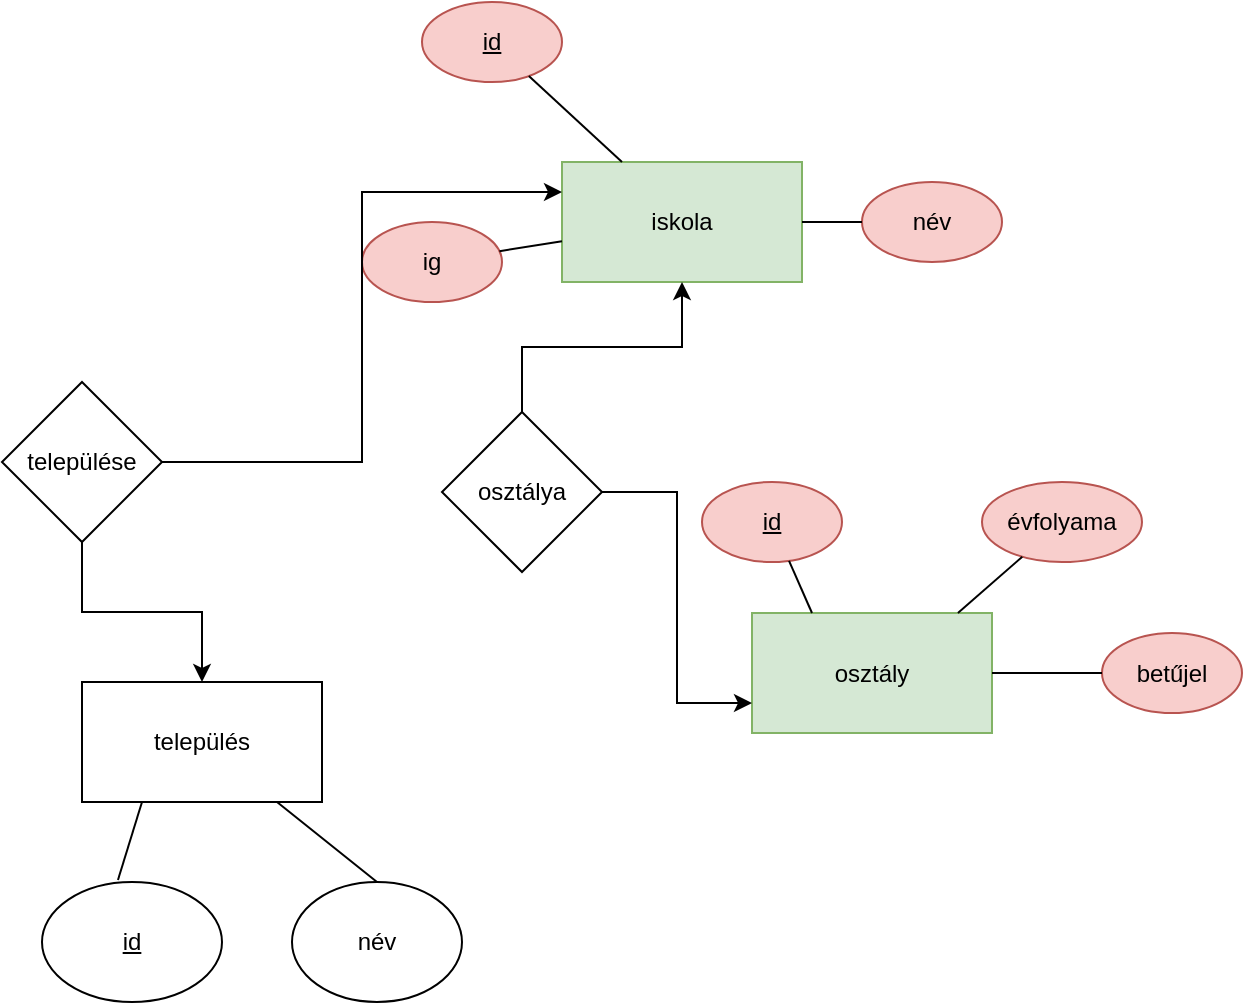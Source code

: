<mxfile version="21.7.4" type="device">
  <diagram name="1 oldal" id="ouqEcHBLdlc2p5KTsxNf">
    <mxGraphModel dx="1434" dy="790" grid="1" gridSize="10" guides="1" tooltips="1" connect="1" arrows="1" fold="1" page="1" pageScale="1" pageWidth="827" pageHeight="1169" math="0" shadow="0">
      <root>
        <mxCell id="0" />
        <mxCell id="1" parent="0" />
        <mxCell id="l4q1xyiKDczFjCE2H8hS-1" value="iskola" style="rounded=0;whiteSpace=wrap;html=1;fillColor=#d5e8d4;strokeColor=#82b366;" parent="1" vertex="1">
          <mxGeometry x="350" y="380" width="120" height="60" as="geometry" />
        </mxCell>
        <mxCell id="l4q1xyiKDczFjCE2H8hS-5" value="név" style="ellipse;whiteSpace=wrap;html=1;fillColor=#f8cecc;strokeColor=#b85450;" parent="1" vertex="1">
          <mxGeometry x="500" y="390" width="70" height="40" as="geometry" />
        </mxCell>
        <mxCell id="l4q1xyiKDczFjCE2H8hS-7" value="ig" style="ellipse;whiteSpace=wrap;html=1;fillColor=#f8cecc;strokeColor=#b85450;" parent="1" vertex="1">
          <mxGeometry x="250" y="410" width="70" height="40" as="geometry" />
        </mxCell>
        <mxCell id="l4q1xyiKDczFjCE2H8hS-8" value="&lt;u&gt;id&lt;/u&gt;" style="ellipse;whiteSpace=wrap;html=1;fillColor=#f8cecc;strokeColor=#b85450;" parent="1" vertex="1">
          <mxGeometry x="280" y="300" width="70" height="40" as="geometry" />
        </mxCell>
        <mxCell id="l4q1xyiKDczFjCE2H8hS-12" value="" style="endArrow=none;html=1;rounded=0;" parent="1" source="l4q1xyiKDczFjCE2H8hS-1" target="l4q1xyiKDczFjCE2H8hS-7" edge="1">
          <mxGeometry width="50" height="50" relative="1" as="geometry">
            <mxPoint x="390" y="430" as="sourcePoint" />
            <mxPoint x="440" y="380" as="targetPoint" />
          </mxGeometry>
        </mxCell>
        <mxCell id="l4q1xyiKDczFjCE2H8hS-13" value="" style="endArrow=none;html=1;rounded=0;" parent="1" target="l4q1xyiKDczFjCE2H8hS-5" edge="1">
          <mxGeometry width="50" height="50" relative="1" as="geometry">
            <mxPoint x="470" y="410" as="sourcePoint" />
            <mxPoint x="440" y="380" as="targetPoint" />
          </mxGeometry>
        </mxCell>
        <mxCell id="l4q1xyiKDczFjCE2H8hS-14" value="" style="endArrow=none;html=1;rounded=0;entryX=0.25;entryY=0;entryDx=0;entryDy=0;" parent="1" source="l4q1xyiKDczFjCE2H8hS-8" target="l4q1xyiKDczFjCE2H8hS-1" edge="1">
          <mxGeometry width="50" height="50" relative="1" as="geometry">
            <mxPoint x="390" y="430" as="sourcePoint" />
            <mxPoint x="440" y="380" as="targetPoint" />
          </mxGeometry>
        </mxCell>
        <mxCell id="l4q1xyiKDczFjCE2H8hS-18" value="osztály" style="rounded=0;whiteSpace=wrap;html=1;fillColor=#d5e8d4;strokeColor=#82b366;" parent="1" vertex="1">
          <mxGeometry x="445" y="605.5" width="120" height="60" as="geometry" />
        </mxCell>
        <mxCell id="l4q1xyiKDczFjCE2H8hS-21" value="betűjel" style="ellipse;whiteSpace=wrap;html=1;fillColor=#f8cecc;strokeColor=#b85450;" parent="1" vertex="1">
          <mxGeometry x="620" y="615.5" width="70" height="40" as="geometry" />
        </mxCell>
        <mxCell id="l4q1xyiKDczFjCE2H8hS-23" value="&lt;u&gt;id&lt;/u&gt;" style="ellipse;whiteSpace=wrap;html=1;fillColor=#f8cecc;strokeColor=#b85450;" parent="1" vertex="1">
          <mxGeometry x="420" y="540" width="70" height="40" as="geometry" />
        </mxCell>
        <mxCell id="l4q1xyiKDczFjCE2H8hS-26" value="évfolyama" style="ellipse;whiteSpace=wrap;html=1;fillColor=#f8cecc;strokeColor=#b85450;" parent="1" vertex="1">
          <mxGeometry x="560" y="540" width="80" height="40" as="geometry" />
        </mxCell>
        <mxCell id="l4q1xyiKDczFjCE2H8hS-28" value="" style="endArrow=none;html=1;rounded=0;exitX=0.25;exitY=0;exitDx=0;exitDy=0;" parent="1" source="l4q1xyiKDczFjCE2H8hS-18" target="l4q1xyiKDczFjCE2H8hS-23" edge="1">
          <mxGeometry width="50" height="50" relative="1" as="geometry">
            <mxPoint x="520" y="525.5" as="sourcePoint" />
            <mxPoint x="470" y="585.5" as="targetPoint" />
          </mxGeometry>
        </mxCell>
        <mxCell id="l4q1xyiKDczFjCE2H8hS-29" value="" style="endArrow=none;html=1;rounded=0;entryX=0.858;entryY=0;entryDx=0;entryDy=0;entryPerimeter=0;" parent="1" source="l4q1xyiKDczFjCE2H8hS-26" target="l4q1xyiKDczFjCE2H8hS-18" edge="1">
          <mxGeometry width="50" height="50" relative="1" as="geometry">
            <mxPoint x="520" y="525.5" as="sourcePoint" />
            <mxPoint x="570" y="475.5" as="targetPoint" />
          </mxGeometry>
        </mxCell>
        <mxCell id="l4q1xyiKDczFjCE2H8hS-33" value="" style="endArrow=none;html=1;rounded=0;exitX=0;exitY=0.5;exitDx=0;exitDy=0;entryX=1;entryY=0.5;entryDx=0;entryDy=0;" parent="1" source="l4q1xyiKDczFjCE2H8hS-21" target="l4q1xyiKDczFjCE2H8hS-18" edge="1">
          <mxGeometry width="50" height="50" relative="1" as="geometry">
            <mxPoint x="520" y="525.5" as="sourcePoint" />
            <mxPoint x="570" y="475.5" as="targetPoint" />
          </mxGeometry>
        </mxCell>
        <mxCell id="7yVfzRL8SFphGZmPvMwC-3" style="edgeStyle=orthogonalEdgeStyle;rounded=0;orthogonalLoop=1;jettySize=auto;html=1;entryX=0;entryY=0.75;entryDx=0;entryDy=0;" edge="1" parent="1" source="7yVfzRL8SFphGZmPvMwC-2" target="l4q1xyiKDczFjCE2H8hS-18">
          <mxGeometry relative="1" as="geometry" />
        </mxCell>
        <mxCell id="7yVfzRL8SFphGZmPvMwC-4" style="edgeStyle=orthogonalEdgeStyle;rounded=0;orthogonalLoop=1;jettySize=auto;html=1;" edge="1" parent="1" source="7yVfzRL8SFphGZmPvMwC-2" target="l4q1xyiKDczFjCE2H8hS-1">
          <mxGeometry relative="1" as="geometry" />
        </mxCell>
        <mxCell id="7yVfzRL8SFphGZmPvMwC-2" value="osztálya" style="rhombus;whiteSpace=wrap;html=1;" vertex="1" parent="1">
          <mxGeometry x="290" y="505" width="80" height="80" as="geometry" />
        </mxCell>
        <mxCell id="7yVfzRL8SFphGZmPvMwC-6" value="név" style="ellipse;whiteSpace=wrap;html=1;" vertex="1" parent="1">
          <mxGeometry x="215" y="740" width="85" height="60" as="geometry" />
        </mxCell>
        <mxCell id="7yVfzRL8SFphGZmPvMwC-7" value="település" style="rounded=0;whiteSpace=wrap;html=1;" vertex="1" parent="1">
          <mxGeometry x="110" y="640" width="120" height="60" as="geometry" />
        </mxCell>
        <mxCell id="7yVfzRL8SFphGZmPvMwC-8" value="&lt;u&gt;id&lt;/u&gt;" style="ellipse;whiteSpace=wrap;html=1;" vertex="1" parent="1">
          <mxGeometry x="90" y="740" width="90" height="60" as="geometry" />
        </mxCell>
        <mxCell id="7yVfzRL8SFphGZmPvMwC-10" value="" style="endArrow=none;html=1;rounded=0;exitX=0.422;exitY=-0.017;exitDx=0;exitDy=0;exitPerimeter=0;entryX=0.25;entryY=1;entryDx=0;entryDy=0;" edge="1" parent="1" source="7yVfzRL8SFphGZmPvMwC-8" target="7yVfzRL8SFphGZmPvMwC-7">
          <mxGeometry width="50" height="50" relative="1" as="geometry">
            <mxPoint x="390" y="590" as="sourcePoint" />
            <mxPoint x="440" y="540" as="targetPoint" />
          </mxGeometry>
        </mxCell>
        <mxCell id="7yVfzRL8SFphGZmPvMwC-11" value="" style="endArrow=none;html=1;rounded=0;exitX=0.5;exitY=0;exitDx=0;exitDy=0;" edge="1" parent="1" source="7yVfzRL8SFphGZmPvMwC-6" target="7yVfzRL8SFphGZmPvMwC-7">
          <mxGeometry width="50" height="50" relative="1" as="geometry">
            <mxPoint x="390" y="590" as="sourcePoint" />
            <mxPoint x="440" y="540" as="targetPoint" />
          </mxGeometry>
        </mxCell>
        <mxCell id="7yVfzRL8SFphGZmPvMwC-13" style="edgeStyle=orthogonalEdgeStyle;rounded=0;orthogonalLoop=1;jettySize=auto;html=1;entryX=0;entryY=0.25;entryDx=0;entryDy=0;" edge="1" parent="1" source="7yVfzRL8SFphGZmPvMwC-12" target="l4q1xyiKDczFjCE2H8hS-1">
          <mxGeometry relative="1" as="geometry" />
        </mxCell>
        <mxCell id="7yVfzRL8SFphGZmPvMwC-14" style="edgeStyle=orthogonalEdgeStyle;rounded=0;orthogonalLoop=1;jettySize=auto;html=1;" edge="1" parent="1" source="7yVfzRL8SFphGZmPvMwC-12" target="7yVfzRL8SFphGZmPvMwC-7">
          <mxGeometry relative="1" as="geometry" />
        </mxCell>
        <mxCell id="7yVfzRL8SFphGZmPvMwC-12" value="települése&lt;br&gt;" style="rhombus;whiteSpace=wrap;html=1;" vertex="1" parent="1">
          <mxGeometry x="70" y="490" width="80" height="80" as="geometry" />
        </mxCell>
      </root>
    </mxGraphModel>
  </diagram>
</mxfile>
